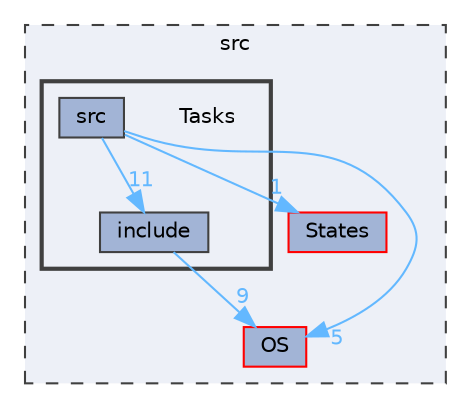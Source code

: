 digraph "src/Tasks"
{
 // LATEX_PDF_SIZE
  bgcolor="transparent";
  edge [fontname=Helvetica,fontsize=10,labelfontname=Helvetica,labelfontsize=10];
  node [fontname=Helvetica,fontsize=10,shape=box,height=0.2,width=0.4];
  compound=true
  subgraph clusterdir_68267d1309a1af8e8297ef4c3efbcdba {
    graph [ bgcolor="#edf0f7", pencolor="grey25", label="src", fontname=Helvetica,fontsize=10 style="filled,dashed", URL="dir_68267d1309a1af8e8297ef4c3efbcdba.html",tooltip=""]
  dir_418f1c0c7a7af3f93e93ef60c934c206 [label="States", fillcolor="#a2b4d6", color="red", style="filled", URL="dir_418f1c0c7a7af3f93e93ef60c934c206.html",tooltip=""];
  dir_54f5ad4811a0c3ecf9d1d7b037b5d3a4 [label="OS", fillcolor="#a2b4d6", color="red", style="filled", URL="dir_54f5ad4811a0c3ecf9d1d7b037b5d3a4.html",tooltip=""];
  subgraph clusterdir_15942c16c93f90974604cc5d8cedb2cd {
    graph [ bgcolor="#edf0f7", pencolor="grey25", label="", fontname=Helvetica,fontsize=10 style="filled,bold", URL="dir_15942c16c93f90974604cc5d8cedb2cd.html",tooltip=""]
    dir_15942c16c93f90974604cc5d8cedb2cd [shape=plaintext, label="Tasks"];
  dir_aa900fc7be02923e44cc72c4e96fd250 [label="include", fillcolor="#a2b4d6", color="grey25", style="filled", URL="dir_aa900fc7be02923e44cc72c4e96fd250.html",tooltip=""];
  dir_aefbffa57a3776b1dec4a30ef392c52c [label="src", fillcolor="#a2b4d6", color="grey25", style="filled", URL="dir_aefbffa57a3776b1dec4a30ef392c52c.html",tooltip=""];
  }
  }
  dir_aa900fc7be02923e44cc72c4e96fd250->dir_54f5ad4811a0c3ecf9d1d7b037b5d3a4 [headlabel="9", labeldistance=1.5 headhref="dir_000002_000003.html" href="dir_000002_000003.html" color="steelblue1" fontcolor="steelblue1"];
  dir_aefbffa57a3776b1dec4a30ef392c52c->dir_418f1c0c7a7af3f93e93ef60c934c206 [headlabel="1", labeldistance=1.5 headhref="dir_000007_000008.html" href="dir_000007_000008.html" color="steelblue1" fontcolor="steelblue1"];
  dir_aefbffa57a3776b1dec4a30ef392c52c->dir_54f5ad4811a0c3ecf9d1d7b037b5d3a4 [headlabel="5", labeldistance=1.5 headhref="dir_000007_000003.html" href="dir_000007_000003.html" color="steelblue1" fontcolor="steelblue1"];
  dir_aefbffa57a3776b1dec4a30ef392c52c->dir_aa900fc7be02923e44cc72c4e96fd250 [headlabel="11", labeldistance=1.5 headhref="dir_000007_000002.html" href="dir_000007_000002.html" color="steelblue1" fontcolor="steelblue1"];
}
